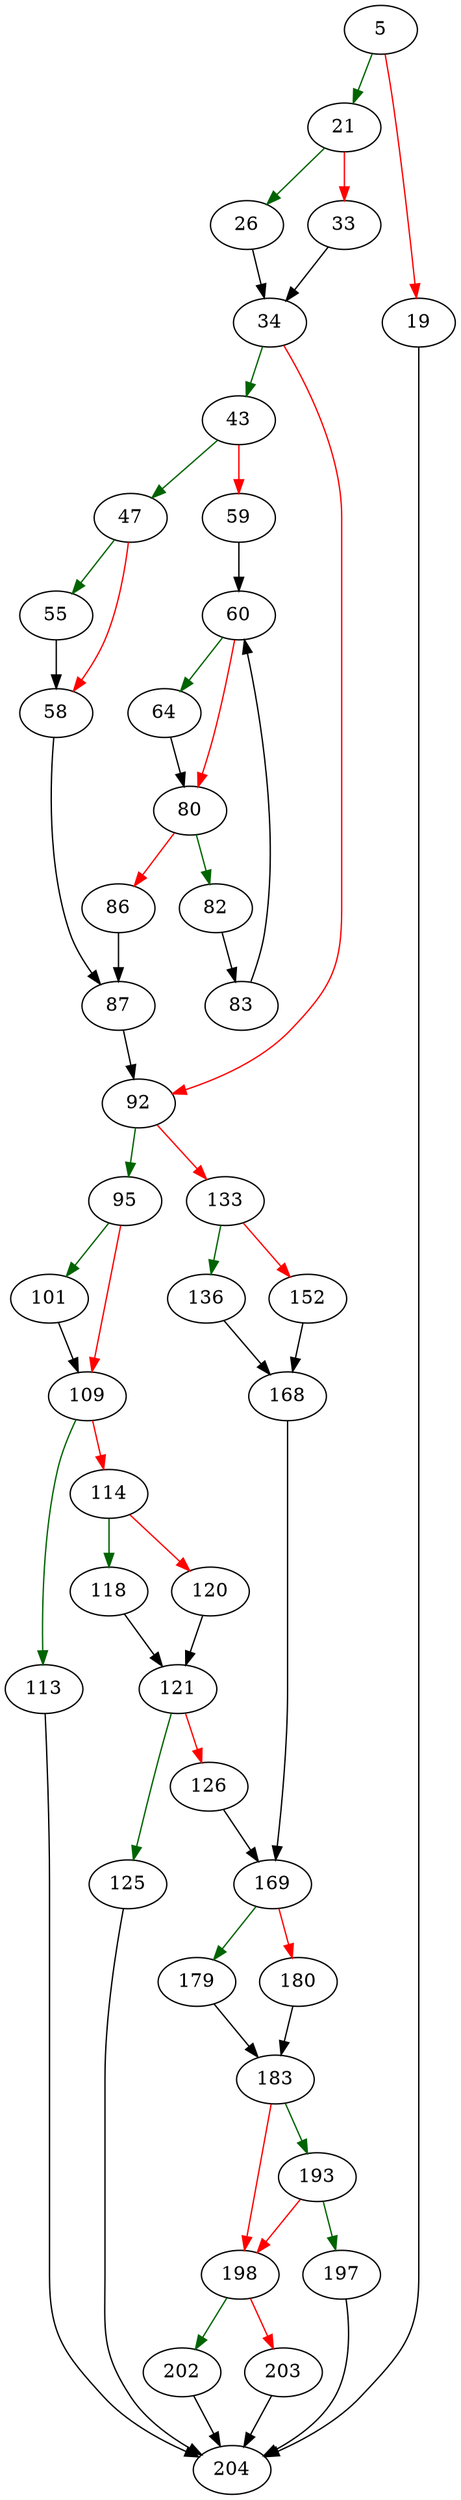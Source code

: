 strict digraph "sqlite3VdbeMemSetStr" {
	// Node definitions.
	5 [entry=true];
	21;
	19;
	204;
	26;
	33;
	34;
	43;
	92;
	47;
	59;
	55;
	58;
	87;
	60;
	64;
	80;
	82;
	86;
	83;
	95;
	133;
	101;
	109;
	113;
	114;
	118;
	120;
	121;
	125;
	126;
	169;
	136;
	152;
	168;
	179;
	180;
	183;
	193;
	198;
	197;
	202;
	203;

	// Edge definitions.
	5 -> 21 [
		color=darkgreen
		cond=true
	];
	5 -> 19 [
		color=red
		cond=false
	];
	21 -> 26 [
		color=darkgreen
		cond=true
	];
	21 -> 33 [
		color=red
		cond=false
	];
	19 -> 204;
	26 -> 34;
	33 -> 34;
	34 -> 43 [
		color=darkgreen
		cond=true
	];
	34 -> 92 [
		color=red
		cond=false
	];
	43 -> 47 [
		color=darkgreen
		cond=true
	];
	43 -> 59 [
		color=red
		cond=false
	];
	92 -> 95 [
		color=darkgreen
		cond=true
	];
	92 -> 133 [
		color=red
		cond=false
	];
	47 -> 55 [
		color=darkgreen
		cond=true
	];
	47 -> 58 [
		color=red
		cond=false
	];
	59 -> 60;
	55 -> 58;
	58 -> 87;
	87 -> 92;
	60 -> 64 [
		color=darkgreen
		cond=true
	];
	60 -> 80 [
		color=red
		cond=false
	];
	64 -> 80;
	80 -> 82 [
		color=darkgreen
		cond=true
	];
	80 -> 86 [
		color=red
		cond=false
	];
	82 -> 83;
	86 -> 87;
	83 -> 60;
	95 -> 101 [
		color=darkgreen
		cond=true
	];
	95 -> 109 [
		color=red
		cond=false
	];
	133 -> 136 [
		color=darkgreen
		cond=true
	];
	133 -> 152 [
		color=red
		cond=false
	];
	101 -> 109;
	109 -> 113 [
		color=darkgreen
		cond=true
	];
	109 -> 114 [
		color=red
		cond=false
	];
	113 -> 204;
	114 -> 118 [
		color=darkgreen
		cond=true
	];
	114 -> 120 [
		color=red
		cond=false
	];
	118 -> 121;
	120 -> 121;
	121 -> 125 [
		color=darkgreen
		cond=true
	];
	121 -> 126 [
		color=red
		cond=false
	];
	125 -> 204;
	126 -> 169;
	169 -> 179 [
		color=darkgreen
		cond=true
	];
	169 -> 180 [
		color=red
		cond=false
	];
	136 -> 168;
	152 -> 168;
	168 -> 169;
	179 -> 183;
	180 -> 183;
	183 -> 193 [
		color=darkgreen
		cond=true
	];
	183 -> 198 [
		color=red
		cond=false
	];
	193 -> 198 [
		color=red
		cond=false
	];
	193 -> 197 [
		color=darkgreen
		cond=true
	];
	198 -> 202 [
		color=darkgreen
		cond=true
	];
	198 -> 203 [
		color=red
		cond=false
	];
	197 -> 204;
	202 -> 204;
	203 -> 204;
}